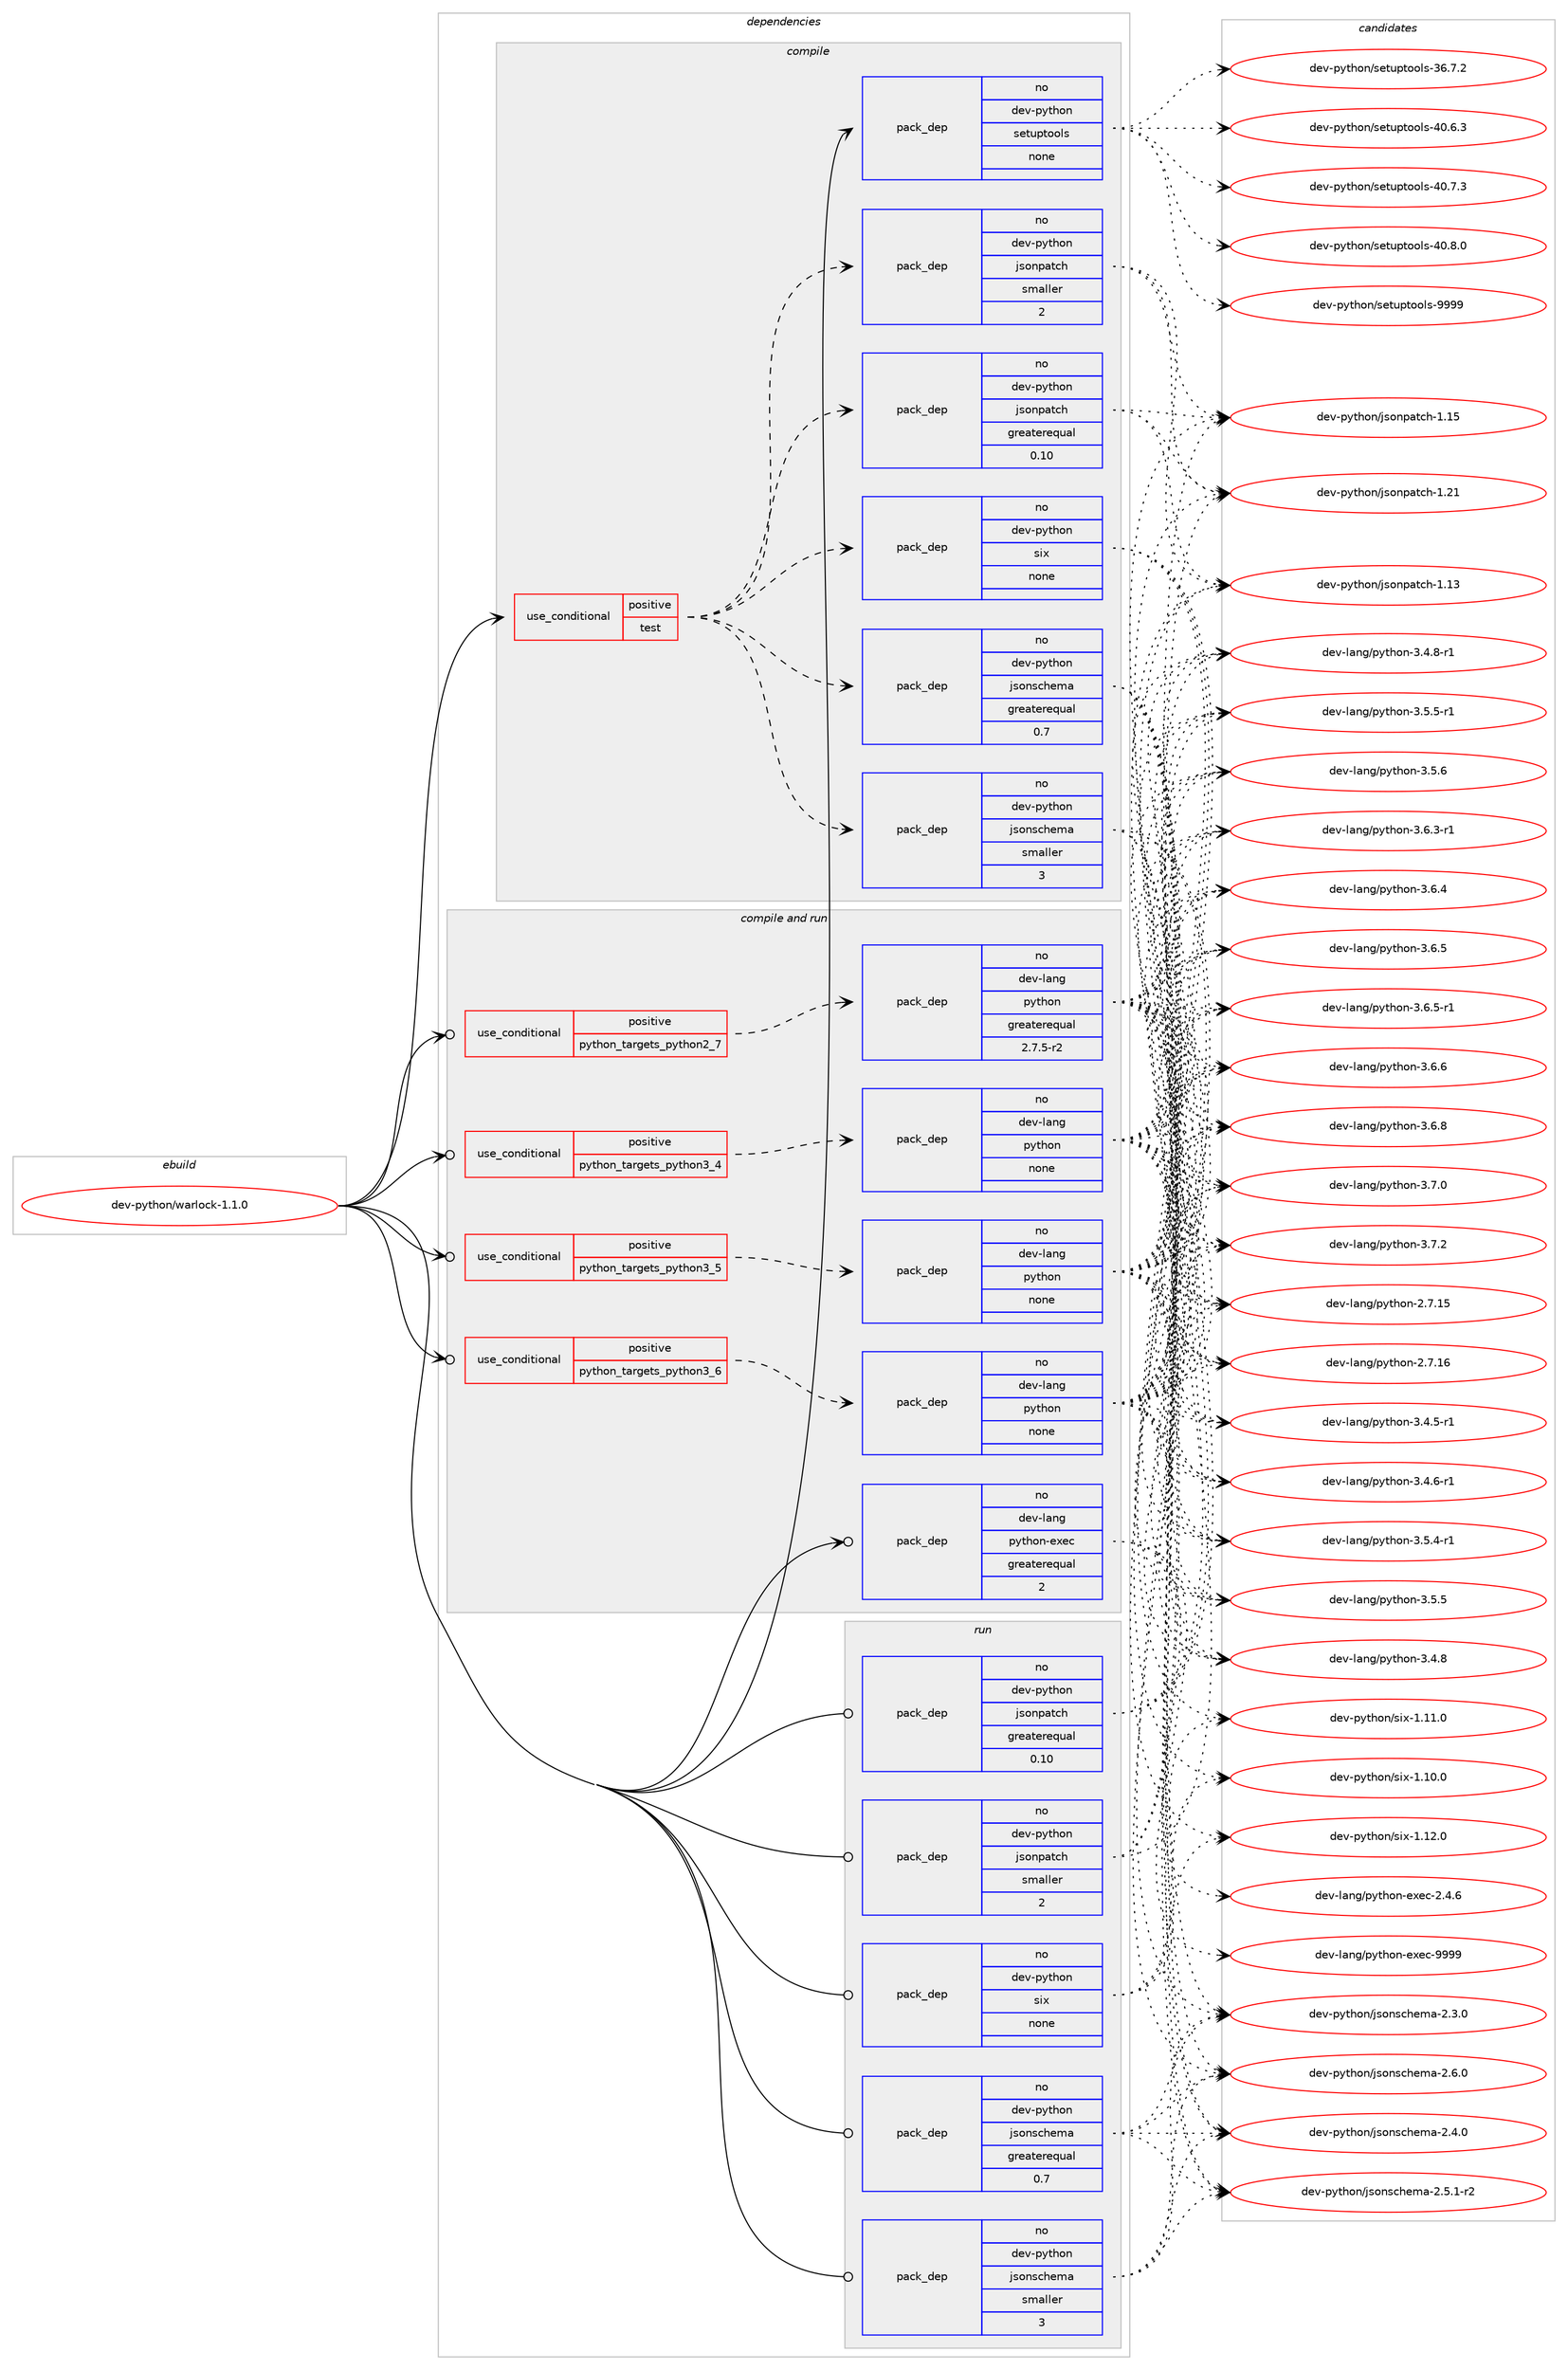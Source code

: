 digraph prolog {

# *************
# Graph options
# *************

newrank=true;
concentrate=true;
compound=true;
graph [rankdir=LR,fontname=Helvetica,fontsize=10,ranksep=1.5];#, ranksep=2.5, nodesep=0.2];
edge  [arrowhead=vee];
node  [fontname=Helvetica,fontsize=10];

# **********
# The ebuild
# **********

subgraph cluster_leftcol {
color=gray;
rank=same;
label=<<i>ebuild</i>>;
id [label="dev-python/warlock-1.1.0", color=red, width=4, href="../dev-python/warlock-1.1.0.svg"];
}

# ****************
# The dependencies
# ****************

subgraph cluster_midcol {
color=gray;
label=<<i>dependencies</i>>;
subgraph cluster_compile {
fillcolor="#eeeeee";
style=filled;
label=<<i>compile</i>>;
subgraph cond386584 {
dependency1447277 [label=<<TABLE BORDER="0" CELLBORDER="1" CELLSPACING="0" CELLPADDING="4"><TR><TD ROWSPAN="3" CELLPADDING="10">use_conditional</TD></TR><TR><TD>positive</TD></TR><TR><TD>test</TD></TR></TABLE>>, shape=none, color=red];
subgraph pack1037323 {
dependency1447278 [label=<<TABLE BORDER="0" CELLBORDER="1" CELLSPACING="0" CELLPADDING="4" WIDTH="220"><TR><TD ROWSPAN="6" CELLPADDING="30">pack_dep</TD></TR><TR><TD WIDTH="110">no</TD></TR><TR><TD>dev-python</TD></TR><TR><TD>six</TD></TR><TR><TD>none</TD></TR><TR><TD></TD></TR></TABLE>>, shape=none, color=blue];
}
dependency1447277:e -> dependency1447278:w [weight=20,style="dashed",arrowhead="vee"];
subgraph pack1037324 {
dependency1447279 [label=<<TABLE BORDER="0" CELLBORDER="1" CELLSPACING="0" CELLPADDING="4" WIDTH="220"><TR><TD ROWSPAN="6" CELLPADDING="30">pack_dep</TD></TR><TR><TD WIDTH="110">no</TD></TR><TR><TD>dev-python</TD></TR><TR><TD>jsonpatch</TD></TR><TR><TD>greaterequal</TD></TR><TR><TD>0.10</TD></TR></TABLE>>, shape=none, color=blue];
}
dependency1447277:e -> dependency1447279:w [weight=20,style="dashed",arrowhead="vee"];
subgraph pack1037325 {
dependency1447280 [label=<<TABLE BORDER="0" CELLBORDER="1" CELLSPACING="0" CELLPADDING="4" WIDTH="220"><TR><TD ROWSPAN="6" CELLPADDING="30">pack_dep</TD></TR><TR><TD WIDTH="110">no</TD></TR><TR><TD>dev-python</TD></TR><TR><TD>jsonpatch</TD></TR><TR><TD>smaller</TD></TR><TR><TD>2</TD></TR></TABLE>>, shape=none, color=blue];
}
dependency1447277:e -> dependency1447280:w [weight=20,style="dashed",arrowhead="vee"];
subgraph pack1037326 {
dependency1447281 [label=<<TABLE BORDER="0" CELLBORDER="1" CELLSPACING="0" CELLPADDING="4" WIDTH="220"><TR><TD ROWSPAN="6" CELLPADDING="30">pack_dep</TD></TR><TR><TD WIDTH="110">no</TD></TR><TR><TD>dev-python</TD></TR><TR><TD>jsonschema</TD></TR><TR><TD>greaterequal</TD></TR><TR><TD>0.7</TD></TR></TABLE>>, shape=none, color=blue];
}
dependency1447277:e -> dependency1447281:w [weight=20,style="dashed",arrowhead="vee"];
subgraph pack1037327 {
dependency1447282 [label=<<TABLE BORDER="0" CELLBORDER="1" CELLSPACING="0" CELLPADDING="4" WIDTH="220"><TR><TD ROWSPAN="6" CELLPADDING="30">pack_dep</TD></TR><TR><TD WIDTH="110">no</TD></TR><TR><TD>dev-python</TD></TR><TR><TD>jsonschema</TD></TR><TR><TD>smaller</TD></TR><TR><TD>3</TD></TR></TABLE>>, shape=none, color=blue];
}
dependency1447277:e -> dependency1447282:w [weight=20,style="dashed",arrowhead="vee"];
}
id:e -> dependency1447277:w [weight=20,style="solid",arrowhead="vee"];
subgraph pack1037328 {
dependency1447283 [label=<<TABLE BORDER="0" CELLBORDER="1" CELLSPACING="0" CELLPADDING="4" WIDTH="220"><TR><TD ROWSPAN="6" CELLPADDING="30">pack_dep</TD></TR><TR><TD WIDTH="110">no</TD></TR><TR><TD>dev-python</TD></TR><TR><TD>setuptools</TD></TR><TR><TD>none</TD></TR><TR><TD></TD></TR></TABLE>>, shape=none, color=blue];
}
id:e -> dependency1447283:w [weight=20,style="solid",arrowhead="vee"];
}
subgraph cluster_compileandrun {
fillcolor="#eeeeee";
style=filled;
label=<<i>compile and run</i>>;
subgraph cond386585 {
dependency1447284 [label=<<TABLE BORDER="0" CELLBORDER="1" CELLSPACING="0" CELLPADDING="4"><TR><TD ROWSPAN="3" CELLPADDING="10">use_conditional</TD></TR><TR><TD>positive</TD></TR><TR><TD>python_targets_python2_7</TD></TR></TABLE>>, shape=none, color=red];
subgraph pack1037329 {
dependency1447285 [label=<<TABLE BORDER="0" CELLBORDER="1" CELLSPACING="0" CELLPADDING="4" WIDTH="220"><TR><TD ROWSPAN="6" CELLPADDING="30">pack_dep</TD></TR><TR><TD WIDTH="110">no</TD></TR><TR><TD>dev-lang</TD></TR><TR><TD>python</TD></TR><TR><TD>greaterequal</TD></TR><TR><TD>2.7.5-r2</TD></TR></TABLE>>, shape=none, color=blue];
}
dependency1447284:e -> dependency1447285:w [weight=20,style="dashed",arrowhead="vee"];
}
id:e -> dependency1447284:w [weight=20,style="solid",arrowhead="odotvee"];
subgraph cond386586 {
dependency1447286 [label=<<TABLE BORDER="0" CELLBORDER="1" CELLSPACING="0" CELLPADDING="4"><TR><TD ROWSPAN="3" CELLPADDING="10">use_conditional</TD></TR><TR><TD>positive</TD></TR><TR><TD>python_targets_python3_4</TD></TR></TABLE>>, shape=none, color=red];
subgraph pack1037330 {
dependency1447287 [label=<<TABLE BORDER="0" CELLBORDER="1" CELLSPACING="0" CELLPADDING="4" WIDTH="220"><TR><TD ROWSPAN="6" CELLPADDING="30">pack_dep</TD></TR><TR><TD WIDTH="110">no</TD></TR><TR><TD>dev-lang</TD></TR><TR><TD>python</TD></TR><TR><TD>none</TD></TR><TR><TD></TD></TR></TABLE>>, shape=none, color=blue];
}
dependency1447286:e -> dependency1447287:w [weight=20,style="dashed",arrowhead="vee"];
}
id:e -> dependency1447286:w [weight=20,style="solid",arrowhead="odotvee"];
subgraph cond386587 {
dependency1447288 [label=<<TABLE BORDER="0" CELLBORDER="1" CELLSPACING="0" CELLPADDING="4"><TR><TD ROWSPAN="3" CELLPADDING="10">use_conditional</TD></TR><TR><TD>positive</TD></TR><TR><TD>python_targets_python3_5</TD></TR></TABLE>>, shape=none, color=red];
subgraph pack1037331 {
dependency1447289 [label=<<TABLE BORDER="0" CELLBORDER="1" CELLSPACING="0" CELLPADDING="4" WIDTH="220"><TR><TD ROWSPAN="6" CELLPADDING="30">pack_dep</TD></TR><TR><TD WIDTH="110">no</TD></TR><TR><TD>dev-lang</TD></TR><TR><TD>python</TD></TR><TR><TD>none</TD></TR><TR><TD></TD></TR></TABLE>>, shape=none, color=blue];
}
dependency1447288:e -> dependency1447289:w [weight=20,style="dashed",arrowhead="vee"];
}
id:e -> dependency1447288:w [weight=20,style="solid",arrowhead="odotvee"];
subgraph cond386588 {
dependency1447290 [label=<<TABLE BORDER="0" CELLBORDER="1" CELLSPACING="0" CELLPADDING="4"><TR><TD ROWSPAN="3" CELLPADDING="10">use_conditional</TD></TR><TR><TD>positive</TD></TR><TR><TD>python_targets_python3_6</TD></TR></TABLE>>, shape=none, color=red];
subgraph pack1037332 {
dependency1447291 [label=<<TABLE BORDER="0" CELLBORDER="1" CELLSPACING="0" CELLPADDING="4" WIDTH="220"><TR><TD ROWSPAN="6" CELLPADDING="30">pack_dep</TD></TR><TR><TD WIDTH="110">no</TD></TR><TR><TD>dev-lang</TD></TR><TR><TD>python</TD></TR><TR><TD>none</TD></TR><TR><TD></TD></TR></TABLE>>, shape=none, color=blue];
}
dependency1447290:e -> dependency1447291:w [weight=20,style="dashed",arrowhead="vee"];
}
id:e -> dependency1447290:w [weight=20,style="solid",arrowhead="odotvee"];
subgraph pack1037333 {
dependency1447292 [label=<<TABLE BORDER="0" CELLBORDER="1" CELLSPACING="0" CELLPADDING="4" WIDTH="220"><TR><TD ROWSPAN="6" CELLPADDING="30">pack_dep</TD></TR><TR><TD WIDTH="110">no</TD></TR><TR><TD>dev-lang</TD></TR><TR><TD>python-exec</TD></TR><TR><TD>greaterequal</TD></TR><TR><TD>2</TD></TR></TABLE>>, shape=none, color=blue];
}
id:e -> dependency1447292:w [weight=20,style="solid",arrowhead="odotvee"];
}
subgraph cluster_run {
fillcolor="#eeeeee";
style=filled;
label=<<i>run</i>>;
subgraph pack1037334 {
dependency1447293 [label=<<TABLE BORDER="0" CELLBORDER="1" CELLSPACING="0" CELLPADDING="4" WIDTH="220"><TR><TD ROWSPAN="6" CELLPADDING="30">pack_dep</TD></TR><TR><TD WIDTH="110">no</TD></TR><TR><TD>dev-python</TD></TR><TR><TD>jsonpatch</TD></TR><TR><TD>greaterequal</TD></TR><TR><TD>0.10</TD></TR></TABLE>>, shape=none, color=blue];
}
id:e -> dependency1447293:w [weight=20,style="solid",arrowhead="odot"];
subgraph pack1037335 {
dependency1447294 [label=<<TABLE BORDER="0" CELLBORDER="1" CELLSPACING="0" CELLPADDING="4" WIDTH="220"><TR><TD ROWSPAN="6" CELLPADDING="30">pack_dep</TD></TR><TR><TD WIDTH="110">no</TD></TR><TR><TD>dev-python</TD></TR><TR><TD>jsonpatch</TD></TR><TR><TD>smaller</TD></TR><TR><TD>2</TD></TR></TABLE>>, shape=none, color=blue];
}
id:e -> dependency1447294:w [weight=20,style="solid",arrowhead="odot"];
subgraph pack1037336 {
dependency1447295 [label=<<TABLE BORDER="0" CELLBORDER="1" CELLSPACING="0" CELLPADDING="4" WIDTH="220"><TR><TD ROWSPAN="6" CELLPADDING="30">pack_dep</TD></TR><TR><TD WIDTH="110">no</TD></TR><TR><TD>dev-python</TD></TR><TR><TD>jsonschema</TD></TR><TR><TD>greaterequal</TD></TR><TR><TD>0.7</TD></TR></TABLE>>, shape=none, color=blue];
}
id:e -> dependency1447295:w [weight=20,style="solid",arrowhead="odot"];
subgraph pack1037337 {
dependency1447296 [label=<<TABLE BORDER="0" CELLBORDER="1" CELLSPACING="0" CELLPADDING="4" WIDTH="220"><TR><TD ROWSPAN="6" CELLPADDING="30">pack_dep</TD></TR><TR><TD WIDTH="110">no</TD></TR><TR><TD>dev-python</TD></TR><TR><TD>jsonschema</TD></TR><TR><TD>smaller</TD></TR><TR><TD>3</TD></TR></TABLE>>, shape=none, color=blue];
}
id:e -> dependency1447296:w [weight=20,style="solid",arrowhead="odot"];
subgraph pack1037338 {
dependency1447297 [label=<<TABLE BORDER="0" CELLBORDER="1" CELLSPACING="0" CELLPADDING="4" WIDTH="220"><TR><TD ROWSPAN="6" CELLPADDING="30">pack_dep</TD></TR><TR><TD WIDTH="110">no</TD></TR><TR><TD>dev-python</TD></TR><TR><TD>six</TD></TR><TR><TD>none</TD></TR><TR><TD></TD></TR></TABLE>>, shape=none, color=blue];
}
id:e -> dependency1447297:w [weight=20,style="solid",arrowhead="odot"];
}
}

# **************
# The candidates
# **************

subgraph cluster_choices {
rank=same;
color=gray;
label=<<i>candidates</i>>;

subgraph choice1037323 {
color=black;
nodesep=1;
choice100101118451121211161041111104711510512045494649484648 [label="dev-python/six-1.10.0", color=red, width=4,href="../dev-python/six-1.10.0.svg"];
choice100101118451121211161041111104711510512045494649494648 [label="dev-python/six-1.11.0", color=red, width=4,href="../dev-python/six-1.11.0.svg"];
choice100101118451121211161041111104711510512045494649504648 [label="dev-python/six-1.12.0", color=red, width=4,href="../dev-python/six-1.12.0.svg"];
dependency1447278:e -> choice100101118451121211161041111104711510512045494649484648:w [style=dotted,weight="100"];
dependency1447278:e -> choice100101118451121211161041111104711510512045494649494648:w [style=dotted,weight="100"];
dependency1447278:e -> choice100101118451121211161041111104711510512045494649504648:w [style=dotted,weight="100"];
}
subgraph choice1037324 {
color=black;
nodesep=1;
choice100101118451121211161041111104710611511111011297116991044549464951 [label="dev-python/jsonpatch-1.13", color=red, width=4,href="../dev-python/jsonpatch-1.13.svg"];
choice100101118451121211161041111104710611511111011297116991044549464953 [label="dev-python/jsonpatch-1.15", color=red, width=4,href="../dev-python/jsonpatch-1.15.svg"];
choice100101118451121211161041111104710611511111011297116991044549465049 [label="dev-python/jsonpatch-1.21", color=red, width=4,href="../dev-python/jsonpatch-1.21.svg"];
dependency1447279:e -> choice100101118451121211161041111104710611511111011297116991044549464951:w [style=dotted,weight="100"];
dependency1447279:e -> choice100101118451121211161041111104710611511111011297116991044549464953:w [style=dotted,weight="100"];
dependency1447279:e -> choice100101118451121211161041111104710611511111011297116991044549465049:w [style=dotted,weight="100"];
}
subgraph choice1037325 {
color=black;
nodesep=1;
choice100101118451121211161041111104710611511111011297116991044549464951 [label="dev-python/jsonpatch-1.13", color=red, width=4,href="../dev-python/jsonpatch-1.13.svg"];
choice100101118451121211161041111104710611511111011297116991044549464953 [label="dev-python/jsonpatch-1.15", color=red, width=4,href="../dev-python/jsonpatch-1.15.svg"];
choice100101118451121211161041111104710611511111011297116991044549465049 [label="dev-python/jsonpatch-1.21", color=red, width=4,href="../dev-python/jsonpatch-1.21.svg"];
dependency1447280:e -> choice100101118451121211161041111104710611511111011297116991044549464951:w [style=dotted,weight="100"];
dependency1447280:e -> choice100101118451121211161041111104710611511111011297116991044549464953:w [style=dotted,weight="100"];
dependency1447280:e -> choice100101118451121211161041111104710611511111011297116991044549465049:w [style=dotted,weight="100"];
}
subgraph choice1037326 {
color=black;
nodesep=1;
choice10010111845112121116104111110471061151111101159910410110997455046514648 [label="dev-python/jsonschema-2.3.0", color=red, width=4,href="../dev-python/jsonschema-2.3.0.svg"];
choice10010111845112121116104111110471061151111101159910410110997455046524648 [label="dev-python/jsonschema-2.4.0", color=red, width=4,href="../dev-python/jsonschema-2.4.0.svg"];
choice100101118451121211161041111104710611511111011599104101109974550465346494511450 [label="dev-python/jsonschema-2.5.1-r2", color=red, width=4,href="../dev-python/jsonschema-2.5.1-r2.svg"];
choice10010111845112121116104111110471061151111101159910410110997455046544648 [label="dev-python/jsonschema-2.6.0", color=red, width=4,href="../dev-python/jsonschema-2.6.0.svg"];
dependency1447281:e -> choice10010111845112121116104111110471061151111101159910410110997455046514648:w [style=dotted,weight="100"];
dependency1447281:e -> choice10010111845112121116104111110471061151111101159910410110997455046524648:w [style=dotted,weight="100"];
dependency1447281:e -> choice100101118451121211161041111104710611511111011599104101109974550465346494511450:w [style=dotted,weight="100"];
dependency1447281:e -> choice10010111845112121116104111110471061151111101159910410110997455046544648:w [style=dotted,weight="100"];
}
subgraph choice1037327 {
color=black;
nodesep=1;
choice10010111845112121116104111110471061151111101159910410110997455046514648 [label="dev-python/jsonschema-2.3.0", color=red, width=4,href="../dev-python/jsonschema-2.3.0.svg"];
choice10010111845112121116104111110471061151111101159910410110997455046524648 [label="dev-python/jsonschema-2.4.0", color=red, width=4,href="../dev-python/jsonschema-2.4.0.svg"];
choice100101118451121211161041111104710611511111011599104101109974550465346494511450 [label="dev-python/jsonschema-2.5.1-r2", color=red, width=4,href="../dev-python/jsonschema-2.5.1-r2.svg"];
choice10010111845112121116104111110471061151111101159910410110997455046544648 [label="dev-python/jsonschema-2.6.0", color=red, width=4,href="../dev-python/jsonschema-2.6.0.svg"];
dependency1447282:e -> choice10010111845112121116104111110471061151111101159910410110997455046514648:w [style=dotted,weight="100"];
dependency1447282:e -> choice10010111845112121116104111110471061151111101159910410110997455046524648:w [style=dotted,weight="100"];
dependency1447282:e -> choice100101118451121211161041111104710611511111011599104101109974550465346494511450:w [style=dotted,weight="100"];
dependency1447282:e -> choice10010111845112121116104111110471061151111101159910410110997455046544648:w [style=dotted,weight="100"];
}
subgraph choice1037328 {
color=black;
nodesep=1;
choice100101118451121211161041111104711510111611711211611111110811545515446554650 [label="dev-python/setuptools-36.7.2", color=red, width=4,href="../dev-python/setuptools-36.7.2.svg"];
choice100101118451121211161041111104711510111611711211611111110811545524846544651 [label="dev-python/setuptools-40.6.3", color=red, width=4,href="../dev-python/setuptools-40.6.3.svg"];
choice100101118451121211161041111104711510111611711211611111110811545524846554651 [label="dev-python/setuptools-40.7.3", color=red, width=4,href="../dev-python/setuptools-40.7.3.svg"];
choice100101118451121211161041111104711510111611711211611111110811545524846564648 [label="dev-python/setuptools-40.8.0", color=red, width=4,href="../dev-python/setuptools-40.8.0.svg"];
choice10010111845112121116104111110471151011161171121161111111081154557575757 [label="dev-python/setuptools-9999", color=red, width=4,href="../dev-python/setuptools-9999.svg"];
dependency1447283:e -> choice100101118451121211161041111104711510111611711211611111110811545515446554650:w [style=dotted,weight="100"];
dependency1447283:e -> choice100101118451121211161041111104711510111611711211611111110811545524846544651:w [style=dotted,weight="100"];
dependency1447283:e -> choice100101118451121211161041111104711510111611711211611111110811545524846554651:w [style=dotted,weight="100"];
dependency1447283:e -> choice100101118451121211161041111104711510111611711211611111110811545524846564648:w [style=dotted,weight="100"];
dependency1447283:e -> choice10010111845112121116104111110471151011161171121161111111081154557575757:w [style=dotted,weight="100"];
}
subgraph choice1037329 {
color=black;
nodesep=1;
choice10010111845108971101034711212111610411111045504655464953 [label="dev-lang/python-2.7.15", color=red, width=4,href="../dev-lang/python-2.7.15.svg"];
choice10010111845108971101034711212111610411111045504655464954 [label="dev-lang/python-2.7.16", color=red, width=4,href="../dev-lang/python-2.7.16.svg"];
choice1001011184510897110103471121211161041111104551465246534511449 [label="dev-lang/python-3.4.5-r1", color=red, width=4,href="../dev-lang/python-3.4.5-r1.svg"];
choice1001011184510897110103471121211161041111104551465246544511449 [label="dev-lang/python-3.4.6-r1", color=red, width=4,href="../dev-lang/python-3.4.6-r1.svg"];
choice100101118451089711010347112121116104111110455146524656 [label="dev-lang/python-3.4.8", color=red, width=4,href="../dev-lang/python-3.4.8.svg"];
choice1001011184510897110103471121211161041111104551465246564511449 [label="dev-lang/python-3.4.8-r1", color=red, width=4,href="../dev-lang/python-3.4.8-r1.svg"];
choice1001011184510897110103471121211161041111104551465346524511449 [label="dev-lang/python-3.5.4-r1", color=red, width=4,href="../dev-lang/python-3.5.4-r1.svg"];
choice100101118451089711010347112121116104111110455146534653 [label="dev-lang/python-3.5.5", color=red, width=4,href="../dev-lang/python-3.5.5.svg"];
choice1001011184510897110103471121211161041111104551465346534511449 [label="dev-lang/python-3.5.5-r1", color=red, width=4,href="../dev-lang/python-3.5.5-r1.svg"];
choice100101118451089711010347112121116104111110455146534654 [label="dev-lang/python-3.5.6", color=red, width=4,href="../dev-lang/python-3.5.6.svg"];
choice1001011184510897110103471121211161041111104551465446514511449 [label="dev-lang/python-3.6.3-r1", color=red, width=4,href="../dev-lang/python-3.6.3-r1.svg"];
choice100101118451089711010347112121116104111110455146544652 [label="dev-lang/python-3.6.4", color=red, width=4,href="../dev-lang/python-3.6.4.svg"];
choice100101118451089711010347112121116104111110455146544653 [label="dev-lang/python-3.6.5", color=red, width=4,href="../dev-lang/python-3.6.5.svg"];
choice1001011184510897110103471121211161041111104551465446534511449 [label="dev-lang/python-3.6.5-r1", color=red, width=4,href="../dev-lang/python-3.6.5-r1.svg"];
choice100101118451089711010347112121116104111110455146544654 [label="dev-lang/python-3.6.6", color=red, width=4,href="../dev-lang/python-3.6.6.svg"];
choice100101118451089711010347112121116104111110455146544656 [label="dev-lang/python-3.6.8", color=red, width=4,href="../dev-lang/python-3.6.8.svg"];
choice100101118451089711010347112121116104111110455146554648 [label="dev-lang/python-3.7.0", color=red, width=4,href="../dev-lang/python-3.7.0.svg"];
choice100101118451089711010347112121116104111110455146554650 [label="dev-lang/python-3.7.2", color=red, width=4,href="../dev-lang/python-3.7.2.svg"];
dependency1447285:e -> choice10010111845108971101034711212111610411111045504655464953:w [style=dotted,weight="100"];
dependency1447285:e -> choice10010111845108971101034711212111610411111045504655464954:w [style=dotted,weight="100"];
dependency1447285:e -> choice1001011184510897110103471121211161041111104551465246534511449:w [style=dotted,weight="100"];
dependency1447285:e -> choice1001011184510897110103471121211161041111104551465246544511449:w [style=dotted,weight="100"];
dependency1447285:e -> choice100101118451089711010347112121116104111110455146524656:w [style=dotted,weight="100"];
dependency1447285:e -> choice1001011184510897110103471121211161041111104551465246564511449:w [style=dotted,weight="100"];
dependency1447285:e -> choice1001011184510897110103471121211161041111104551465346524511449:w [style=dotted,weight="100"];
dependency1447285:e -> choice100101118451089711010347112121116104111110455146534653:w [style=dotted,weight="100"];
dependency1447285:e -> choice1001011184510897110103471121211161041111104551465346534511449:w [style=dotted,weight="100"];
dependency1447285:e -> choice100101118451089711010347112121116104111110455146534654:w [style=dotted,weight="100"];
dependency1447285:e -> choice1001011184510897110103471121211161041111104551465446514511449:w [style=dotted,weight="100"];
dependency1447285:e -> choice100101118451089711010347112121116104111110455146544652:w [style=dotted,weight="100"];
dependency1447285:e -> choice100101118451089711010347112121116104111110455146544653:w [style=dotted,weight="100"];
dependency1447285:e -> choice1001011184510897110103471121211161041111104551465446534511449:w [style=dotted,weight="100"];
dependency1447285:e -> choice100101118451089711010347112121116104111110455146544654:w [style=dotted,weight="100"];
dependency1447285:e -> choice100101118451089711010347112121116104111110455146544656:w [style=dotted,weight="100"];
dependency1447285:e -> choice100101118451089711010347112121116104111110455146554648:w [style=dotted,weight="100"];
dependency1447285:e -> choice100101118451089711010347112121116104111110455146554650:w [style=dotted,weight="100"];
}
subgraph choice1037330 {
color=black;
nodesep=1;
choice10010111845108971101034711212111610411111045504655464953 [label="dev-lang/python-2.7.15", color=red, width=4,href="../dev-lang/python-2.7.15.svg"];
choice10010111845108971101034711212111610411111045504655464954 [label="dev-lang/python-2.7.16", color=red, width=4,href="../dev-lang/python-2.7.16.svg"];
choice1001011184510897110103471121211161041111104551465246534511449 [label="dev-lang/python-3.4.5-r1", color=red, width=4,href="../dev-lang/python-3.4.5-r1.svg"];
choice1001011184510897110103471121211161041111104551465246544511449 [label="dev-lang/python-3.4.6-r1", color=red, width=4,href="../dev-lang/python-3.4.6-r1.svg"];
choice100101118451089711010347112121116104111110455146524656 [label="dev-lang/python-3.4.8", color=red, width=4,href="../dev-lang/python-3.4.8.svg"];
choice1001011184510897110103471121211161041111104551465246564511449 [label="dev-lang/python-3.4.8-r1", color=red, width=4,href="../dev-lang/python-3.4.8-r1.svg"];
choice1001011184510897110103471121211161041111104551465346524511449 [label="dev-lang/python-3.5.4-r1", color=red, width=4,href="../dev-lang/python-3.5.4-r1.svg"];
choice100101118451089711010347112121116104111110455146534653 [label="dev-lang/python-3.5.5", color=red, width=4,href="../dev-lang/python-3.5.5.svg"];
choice1001011184510897110103471121211161041111104551465346534511449 [label="dev-lang/python-3.5.5-r1", color=red, width=4,href="../dev-lang/python-3.5.5-r1.svg"];
choice100101118451089711010347112121116104111110455146534654 [label="dev-lang/python-3.5.6", color=red, width=4,href="../dev-lang/python-3.5.6.svg"];
choice1001011184510897110103471121211161041111104551465446514511449 [label="dev-lang/python-3.6.3-r1", color=red, width=4,href="../dev-lang/python-3.6.3-r1.svg"];
choice100101118451089711010347112121116104111110455146544652 [label="dev-lang/python-3.6.4", color=red, width=4,href="../dev-lang/python-3.6.4.svg"];
choice100101118451089711010347112121116104111110455146544653 [label="dev-lang/python-3.6.5", color=red, width=4,href="../dev-lang/python-3.6.5.svg"];
choice1001011184510897110103471121211161041111104551465446534511449 [label="dev-lang/python-3.6.5-r1", color=red, width=4,href="../dev-lang/python-3.6.5-r1.svg"];
choice100101118451089711010347112121116104111110455146544654 [label="dev-lang/python-3.6.6", color=red, width=4,href="../dev-lang/python-3.6.6.svg"];
choice100101118451089711010347112121116104111110455146544656 [label="dev-lang/python-3.6.8", color=red, width=4,href="../dev-lang/python-3.6.8.svg"];
choice100101118451089711010347112121116104111110455146554648 [label="dev-lang/python-3.7.0", color=red, width=4,href="../dev-lang/python-3.7.0.svg"];
choice100101118451089711010347112121116104111110455146554650 [label="dev-lang/python-3.7.2", color=red, width=4,href="../dev-lang/python-3.7.2.svg"];
dependency1447287:e -> choice10010111845108971101034711212111610411111045504655464953:w [style=dotted,weight="100"];
dependency1447287:e -> choice10010111845108971101034711212111610411111045504655464954:w [style=dotted,weight="100"];
dependency1447287:e -> choice1001011184510897110103471121211161041111104551465246534511449:w [style=dotted,weight="100"];
dependency1447287:e -> choice1001011184510897110103471121211161041111104551465246544511449:w [style=dotted,weight="100"];
dependency1447287:e -> choice100101118451089711010347112121116104111110455146524656:w [style=dotted,weight="100"];
dependency1447287:e -> choice1001011184510897110103471121211161041111104551465246564511449:w [style=dotted,weight="100"];
dependency1447287:e -> choice1001011184510897110103471121211161041111104551465346524511449:w [style=dotted,weight="100"];
dependency1447287:e -> choice100101118451089711010347112121116104111110455146534653:w [style=dotted,weight="100"];
dependency1447287:e -> choice1001011184510897110103471121211161041111104551465346534511449:w [style=dotted,weight="100"];
dependency1447287:e -> choice100101118451089711010347112121116104111110455146534654:w [style=dotted,weight="100"];
dependency1447287:e -> choice1001011184510897110103471121211161041111104551465446514511449:w [style=dotted,weight="100"];
dependency1447287:e -> choice100101118451089711010347112121116104111110455146544652:w [style=dotted,weight="100"];
dependency1447287:e -> choice100101118451089711010347112121116104111110455146544653:w [style=dotted,weight="100"];
dependency1447287:e -> choice1001011184510897110103471121211161041111104551465446534511449:w [style=dotted,weight="100"];
dependency1447287:e -> choice100101118451089711010347112121116104111110455146544654:w [style=dotted,weight="100"];
dependency1447287:e -> choice100101118451089711010347112121116104111110455146544656:w [style=dotted,weight="100"];
dependency1447287:e -> choice100101118451089711010347112121116104111110455146554648:w [style=dotted,weight="100"];
dependency1447287:e -> choice100101118451089711010347112121116104111110455146554650:w [style=dotted,weight="100"];
}
subgraph choice1037331 {
color=black;
nodesep=1;
choice10010111845108971101034711212111610411111045504655464953 [label="dev-lang/python-2.7.15", color=red, width=4,href="../dev-lang/python-2.7.15.svg"];
choice10010111845108971101034711212111610411111045504655464954 [label="dev-lang/python-2.7.16", color=red, width=4,href="../dev-lang/python-2.7.16.svg"];
choice1001011184510897110103471121211161041111104551465246534511449 [label="dev-lang/python-3.4.5-r1", color=red, width=4,href="../dev-lang/python-3.4.5-r1.svg"];
choice1001011184510897110103471121211161041111104551465246544511449 [label="dev-lang/python-3.4.6-r1", color=red, width=4,href="../dev-lang/python-3.4.6-r1.svg"];
choice100101118451089711010347112121116104111110455146524656 [label="dev-lang/python-3.4.8", color=red, width=4,href="../dev-lang/python-3.4.8.svg"];
choice1001011184510897110103471121211161041111104551465246564511449 [label="dev-lang/python-3.4.8-r1", color=red, width=4,href="../dev-lang/python-3.4.8-r1.svg"];
choice1001011184510897110103471121211161041111104551465346524511449 [label="dev-lang/python-3.5.4-r1", color=red, width=4,href="../dev-lang/python-3.5.4-r1.svg"];
choice100101118451089711010347112121116104111110455146534653 [label="dev-lang/python-3.5.5", color=red, width=4,href="../dev-lang/python-3.5.5.svg"];
choice1001011184510897110103471121211161041111104551465346534511449 [label="dev-lang/python-3.5.5-r1", color=red, width=4,href="../dev-lang/python-3.5.5-r1.svg"];
choice100101118451089711010347112121116104111110455146534654 [label="dev-lang/python-3.5.6", color=red, width=4,href="../dev-lang/python-3.5.6.svg"];
choice1001011184510897110103471121211161041111104551465446514511449 [label="dev-lang/python-3.6.3-r1", color=red, width=4,href="../dev-lang/python-3.6.3-r1.svg"];
choice100101118451089711010347112121116104111110455146544652 [label="dev-lang/python-3.6.4", color=red, width=4,href="../dev-lang/python-3.6.4.svg"];
choice100101118451089711010347112121116104111110455146544653 [label="dev-lang/python-3.6.5", color=red, width=4,href="../dev-lang/python-3.6.5.svg"];
choice1001011184510897110103471121211161041111104551465446534511449 [label="dev-lang/python-3.6.5-r1", color=red, width=4,href="../dev-lang/python-3.6.5-r1.svg"];
choice100101118451089711010347112121116104111110455146544654 [label="dev-lang/python-3.6.6", color=red, width=4,href="../dev-lang/python-3.6.6.svg"];
choice100101118451089711010347112121116104111110455146544656 [label="dev-lang/python-3.6.8", color=red, width=4,href="../dev-lang/python-3.6.8.svg"];
choice100101118451089711010347112121116104111110455146554648 [label="dev-lang/python-3.7.0", color=red, width=4,href="../dev-lang/python-3.7.0.svg"];
choice100101118451089711010347112121116104111110455146554650 [label="dev-lang/python-3.7.2", color=red, width=4,href="../dev-lang/python-3.7.2.svg"];
dependency1447289:e -> choice10010111845108971101034711212111610411111045504655464953:w [style=dotted,weight="100"];
dependency1447289:e -> choice10010111845108971101034711212111610411111045504655464954:w [style=dotted,weight="100"];
dependency1447289:e -> choice1001011184510897110103471121211161041111104551465246534511449:w [style=dotted,weight="100"];
dependency1447289:e -> choice1001011184510897110103471121211161041111104551465246544511449:w [style=dotted,weight="100"];
dependency1447289:e -> choice100101118451089711010347112121116104111110455146524656:w [style=dotted,weight="100"];
dependency1447289:e -> choice1001011184510897110103471121211161041111104551465246564511449:w [style=dotted,weight="100"];
dependency1447289:e -> choice1001011184510897110103471121211161041111104551465346524511449:w [style=dotted,weight="100"];
dependency1447289:e -> choice100101118451089711010347112121116104111110455146534653:w [style=dotted,weight="100"];
dependency1447289:e -> choice1001011184510897110103471121211161041111104551465346534511449:w [style=dotted,weight="100"];
dependency1447289:e -> choice100101118451089711010347112121116104111110455146534654:w [style=dotted,weight="100"];
dependency1447289:e -> choice1001011184510897110103471121211161041111104551465446514511449:w [style=dotted,weight="100"];
dependency1447289:e -> choice100101118451089711010347112121116104111110455146544652:w [style=dotted,weight="100"];
dependency1447289:e -> choice100101118451089711010347112121116104111110455146544653:w [style=dotted,weight="100"];
dependency1447289:e -> choice1001011184510897110103471121211161041111104551465446534511449:w [style=dotted,weight="100"];
dependency1447289:e -> choice100101118451089711010347112121116104111110455146544654:w [style=dotted,weight="100"];
dependency1447289:e -> choice100101118451089711010347112121116104111110455146544656:w [style=dotted,weight="100"];
dependency1447289:e -> choice100101118451089711010347112121116104111110455146554648:w [style=dotted,weight="100"];
dependency1447289:e -> choice100101118451089711010347112121116104111110455146554650:w [style=dotted,weight="100"];
}
subgraph choice1037332 {
color=black;
nodesep=1;
choice10010111845108971101034711212111610411111045504655464953 [label="dev-lang/python-2.7.15", color=red, width=4,href="../dev-lang/python-2.7.15.svg"];
choice10010111845108971101034711212111610411111045504655464954 [label="dev-lang/python-2.7.16", color=red, width=4,href="../dev-lang/python-2.7.16.svg"];
choice1001011184510897110103471121211161041111104551465246534511449 [label="dev-lang/python-3.4.5-r1", color=red, width=4,href="../dev-lang/python-3.4.5-r1.svg"];
choice1001011184510897110103471121211161041111104551465246544511449 [label="dev-lang/python-3.4.6-r1", color=red, width=4,href="../dev-lang/python-3.4.6-r1.svg"];
choice100101118451089711010347112121116104111110455146524656 [label="dev-lang/python-3.4.8", color=red, width=4,href="../dev-lang/python-3.4.8.svg"];
choice1001011184510897110103471121211161041111104551465246564511449 [label="dev-lang/python-3.4.8-r1", color=red, width=4,href="../dev-lang/python-3.4.8-r1.svg"];
choice1001011184510897110103471121211161041111104551465346524511449 [label="dev-lang/python-3.5.4-r1", color=red, width=4,href="../dev-lang/python-3.5.4-r1.svg"];
choice100101118451089711010347112121116104111110455146534653 [label="dev-lang/python-3.5.5", color=red, width=4,href="../dev-lang/python-3.5.5.svg"];
choice1001011184510897110103471121211161041111104551465346534511449 [label="dev-lang/python-3.5.5-r1", color=red, width=4,href="../dev-lang/python-3.5.5-r1.svg"];
choice100101118451089711010347112121116104111110455146534654 [label="dev-lang/python-3.5.6", color=red, width=4,href="../dev-lang/python-3.5.6.svg"];
choice1001011184510897110103471121211161041111104551465446514511449 [label="dev-lang/python-3.6.3-r1", color=red, width=4,href="../dev-lang/python-3.6.3-r1.svg"];
choice100101118451089711010347112121116104111110455146544652 [label="dev-lang/python-3.6.4", color=red, width=4,href="../dev-lang/python-3.6.4.svg"];
choice100101118451089711010347112121116104111110455146544653 [label="dev-lang/python-3.6.5", color=red, width=4,href="../dev-lang/python-3.6.5.svg"];
choice1001011184510897110103471121211161041111104551465446534511449 [label="dev-lang/python-3.6.5-r1", color=red, width=4,href="../dev-lang/python-3.6.5-r1.svg"];
choice100101118451089711010347112121116104111110455146544654 [label="dev-lang/python-3.6.6", color=red, width=4,href="../dev-lang/python-3.6.6.svg"];
choice100101118451089711010347112121116104111110455146544656 [label="dev-lang/python-3.6.8", color=red, width=4,href="../dev-lang/python-3.6.8.svg"];
choice100101118451089711010347112121116104111110455146554648 [label="dev-lang/python-3.7.0", color=red, width=4,href="../dev-lang/python-3.7.0.svg"];
choice100101118451089711010347112121116104111110455146554650 [label="dev-lang/python-3.7.2", color=red, width=4,href="../dev-lang/python-3.7.2.svg"];
dependency1447291:e -> choice10010111845108971101034711212111610411111045504655464953:w [style=dotted,weight="100"];
dependency1447291:e -> choice10010111845108971101034711212111610411111045504655464954:w [style=dotted,weight="100"];
dependency1447291:e -> choice1001011184510897110103471121211161041111104551465246534511449:w [style=dotted,weight="100"];
dependency1447291:e -> choice1001011184510897110103471121211161041111104551465246544511449:w [style=dotted,weight="100"];
dependency1447291:e -> choice100101118451089711010347112121116104111110455146524656:w [style=dotted,weight="100"];
dependency1447291:e -> choice1001011184510897110103471121211161041111104551465246564511449:w [style=dotted,weight="100"];
dependency1447291:e -> choice1001011184510897110103471121211161041111104551465346524511449:w [style=dotted,weight="100"];
dependency1447291:e -> choice100101118451089711010347112121116104111110455146534653:w [style=dotted,weight="100"];
dependency1447291:e -> choice1001011184510897110103471121211161041111104551465346534511449:w [style=dotted,weight="100"];
dependency1447291:e -> choice100101118451089711010347112121116104111110455146534654:w [style=dotted,weight="100"];
dependency1447291:e -> choice1001011184510897110103471121211161041111104551465446514511449:w [style=dotted,weight="100"];
dependency1447291:e -> choice100101118451089711010347112121116104111110455146544652:w [style=dotted,weight="100"];
dependency1447291:e -> choice100101118451089711010347112121116104111110455146544653:w [style=dotted,weight="100"];
dependency1447291:e -> choice1001011184510897110103471121211161041111104551465446534511449:w [style=dotted,weight="100"];
dependency1447291:e -> choice100101118451089711010347112121116104111110455146544654:w [style=dotted,weight="100"];
dependency1447291:e -> choice100101118451089711010347112121116104111110455146544656:w [style=dotted,weight="100"];
dependency1447291:e -> choice100101118451089711010347112121116104111110455146554648:w [style=dotted,weight="100"];
dependency1447291:e -> choice100101118451089711010347112121116104111110455146554650:w [style=dotted,weight="100"];
}
subgraph choice1037333 {
color=black;
nodesep=1;
choice1001011184510897110103471121211161041111104510112010199455046524654 [label="dev-lang/python-exec-2.4.6", color=red, width=4,href="../dev-lang/python-exec-2.4.6.svg"];
choice10010111845108971101034711212111610411111045101120101994557575757 [label="dev-lang/python-exec-9999", color=red, width=4,href="../dev-lang/python-exec-9999.svg"];
dependency1447292:e -> choice1001011184510897110103471121211161041111104510112010199455046524654:w [style=dotted,weight="100"];
dependency1447292:e -> choice10010111845108971101034711212111610411111045101120101994557575757:w [style=dotted,weight="100"];
}
subgraph choice1037334 {
color=black;
nodesep=1;
choice100101118451121211161041111104710611511111011297116991044549464951 [label="dev-python/jsonpatch-1.13", color=red, width=4,href="../dev-python/jsonpatch-1.13.svg"];
choice100101118451121211161041111104710611511111011297116991044549464953 [label="dev-python/jsonpatch-1.15", color=red, width=4,href="../dev-python/jsonpatch-1.15.svg"];
choice100101118451121211161041111104710611511111011297116991044549465049 [label="dev-python/jsonpatch-1.21", color=red, width=4,href="../dev-python/jsonpatch-1.21.svg"];
dependency1447293:e -> choice100101118451121211161041111104710611511111011297116991044549464951:w [style=dotted,weight="100"];
dependency1447293:e -> choice100101118451121211161041111104710611511111011297116991044549464953:w [style=dotted,weight="100"];
dependency1447293:e -> choice100101118451121211161041111104710611511111011297116991044549465049:w [style=dotted,weight="100"];
}
subgraph choice1037335 {
color=black;
nodesep=1;
choice100101118451121211161041111104710611511111011297116991044549464951 [label="dev-python/jsonpatch-1.13", color=red, width=4,href="../dev-python/jsonpatch-1.13.svg"];
choice100101118451121211161041111104710611511111011297116991044549464953 [label="dev-python/jsonpatch-1.15", color=red, width=4,href="../dev-python/jsonpatch-1.15.svg"];
choice100101118451121211161041111104710611511111011297116991044549465049 [label="dev-python/jsonpatch-1.21", color=red, width=4,href="../dev-python/jsonpatch-1.21.svg"];
dependency1447294:e -> choice100101118451121211161041111104710611511111011297116991044549464951:w [style=dotted,weight="100"];
dependency1447294:e -> choice100101118451121211161041111104710611511111011297116991044549464953:w [style=dotted,weight="100"];
dependency1447294:e -> choice100101118451121211161041111104710611511111011297116991044549465049:w [style=dotted,weight="100"];
}
subgraph choice1037336 {
color=black;
nodesep=1;
choice10010111845112121116104111110471061151111101159910410110997455046514648 [label="dev-python/jsonschema-2.3.0", color=red, width=4,href="../dev-python/jsonschema-2.3.0.svg"];
choice10010111845112121116104111110471061151111101159910410110997455046524648 [label="dev-python/jsonschema-2.4.0", color=red, width=4,href="../dev-python/jsonschema-2.4.0.svg"];
choice100101118451121211161041111104710611511111011599104101109974550465346494511450 [label="dev-python/jsonschema-2.5.1-r2", color=red, width=4,href="../dev-python/jsonschema-2.5.1-r2.svg"];
choice10010111845112121116104111110471061151111101159910410110997455046544648 [label="dev-python/jsonschema-2.6.0", color=red, width=4,href="../dev-python/jsonschema-2.6.0.svg"];
dependency1447295:e -> choice10010111845112121116104111110471061151111101159910410110997455046514648:w [style=dotted,weight="100"];
dependency1447295:e -> choice10010111845112121116104111110471061151111101159910410110997455046524648:w [style=dotted,weight="100"];
dependency1447295:e -> choice100101118451121211161041111104710611511111011599104101109974550465346494511450:w [style=dotted,weight="100"];
dependency1447295:e -> choice10010111845112121116104111110471061151111101159910410110997455046544648:w [style=dotted,weight="100"];
}
subgraph choice1037337 {
color=black;
nodesep=1;
choice10010111845112121116104111110471061151111101159910410110997455046514648 [label="dev-python/jsonschema-2.3.0", color=red, width=4,href="../dev-python/jsonschema-2.3.0.svg"];
choice10010111845112121116104111110471061151111101159910410110997455046524648 [label="dev-python/jsonschema-2.4.0", color=red, width=4,href="../dev-python/jsonschema-2.4.0.svg"];
choice100101118451121211161041111104710611511111011599104101109974550465346494511450 [label="dev-python/jsonschema-2.5.1-r2", color=red, width=4,href="../dev-python/jsonschema-2.5.1-r2.svg"];
choice10010111845112121116104111110471061151111101159910410110997455046544648 [label="dev-python/jsonschema-2.6.0", color=red, width=4,href="../dev-python/jsonschema-2.6.0.svg"];
dependency1447296:e -> choice10010111845112121116104111110471061151111101159910410110997455046514648:w [style=dotted,weight="100"];
dependency1447296:e -> choice10010111845112121116104111110471061151111101159910410110997455046524648:w [style=dotted,weight="100"];
dependency1447296:e -> choice100101118451121211161041111104710611511111011599104101109974550465346494511450:w [style=dotted,weight="100"];
dependency1447296:e -> choice10010111845112121116104111110471061151111101159910410110997455046544648:w [style=dotted,weight="100"];
}
subgraph choice1037338 {
color=black;
nodesep=1;
choice100101118451121211161041111104711510512045494649484648 [label="dev-python/six-1.10.0", color=red, width=4,href="../dev-python/six-1.10.0.svg"];
choice100101118451121211161041111104711510512045494649494648 [label="dev-python/six-1.11.0", color=red, width=4,href="../dev-python/six-1.11.0.svg"];
choice100101118451121211161041111104711510512045494649504648 [label="dev-python/six-1.12.0", color=red, width=4,href="../dev-python/six-1.12.0.svg"];
dependency1447297:e -> choice100101118451121211161041111104711510512045494649484648:w [style=dotted,weight="100"];
dependency1447297:e -> choice100101118451121211161041111104711510512045494649494648:w [style=dotted,weight="100"];
dependency1447297:e -> choice100101118451121211161041111104711510512045494649504648:w [style=dotted,weight="100"];
}
}

}
